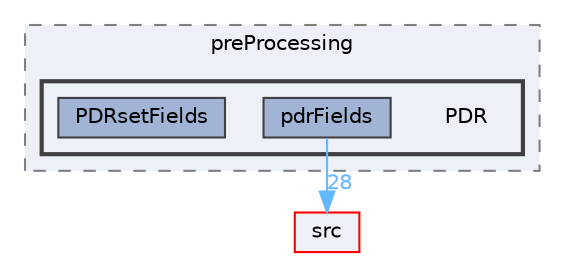 digraph "applications/utilities/preProcessing/PDR"
{
 // LATEX_PDF_SIZE
  bgcolor="transparent";
  edge [fontname=Helvetica,fontsize=10,labelfontname=Helvetica,labelfontsize=10];
  node [fontname=Helvetica,fontsize=10,shape=box,height=0.2,width=0.4];
  compound=true
  subgraph clusterdir_2cb9088fcfa5d85f3ea0b5a37d6be287 {
    graph [ bgcolor="#edf0f7", pencolor="grey50", label="preProcessing", fontname=Helvetica,fontsize=10 style="filled,dashed", URL="dir_2cb9088fcfa5d85f3ea0b5a37d6be287.html",tooltip=""]
  subgraph clusterdir_b59c9f2bddcf679752f3af424fd96b38 {
    graph [ bgcolor="#edf0f7", pencolor="grey25", label="", fontname=Helvetica,fontsize=10 style="filled,bold", URL="dir_b59c9f2bddcf679752f3af424fd96b38.html",tooltip=""]
    dir_b59c9f2bddcf679752f3af424fd96b38 [shape=plaintext, label="PDR"];
  dir_7e260c65fd0e43bc3877b8f21b8c73d9 [label="pdrFields", fillcolor="#a2b4d6", color="grey25", style="filled", URL="dir_7e260c65fd0e43bc3877b8f21b8c73d9.html",tooltip=""];
  dir_d6907dd53b16c510b1491813f1def63b [label="PDRsetFields", fillcolor="#a2b4d6", color="grey25", style="filled", URL="dir_d6907dd53b16c510b1491813f1def63b.html",tooltip=""];
  }
  }
  dir_68267d1309a1af8e8297ef4c3efbcdba [label="src", fillcolor="#edf0f7", color="red", style="filled", URL="dir_68267d1309a1af8e8297ef4c3efbcdba.html",tooltip=""];
  dir_7e260c65fd0e43bc3877b8f21b8c73d9->dir_68267d1309a1af8e8297ef4c3efbcdba [headlabel="28", labeldistance=1.5 headhref="dir_002859_003729.html" href="dir_002859_003729.html" color="steelblue1" fontcolor="steelblue1"];
}
